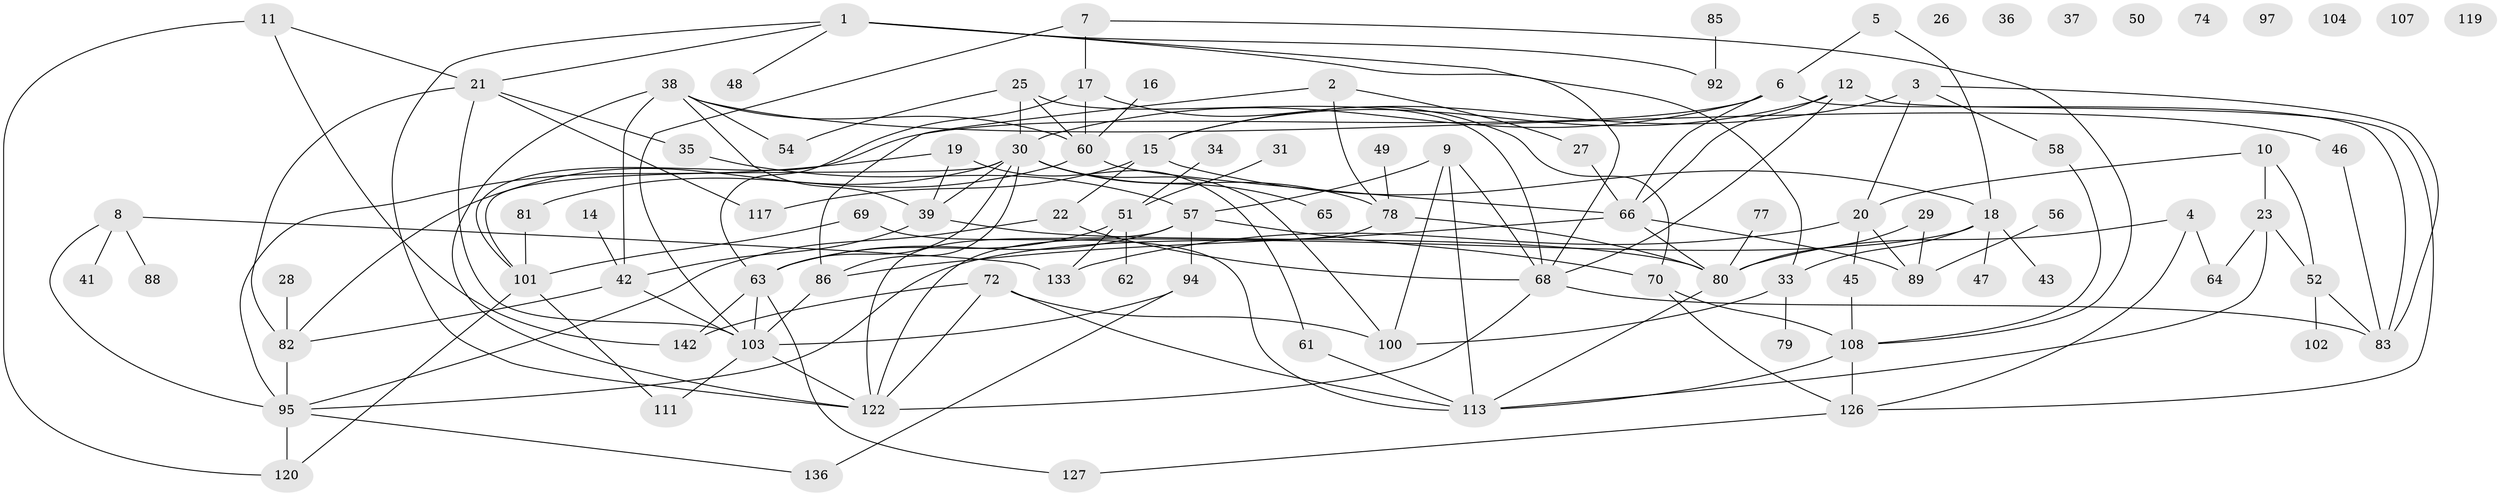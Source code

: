 // Generated by graph-tools (version 1.1) at 2025/23/03/03/25 07:23:29]
// undirected, 96 vertices, 153 edges
graph export_dot {
graph [start="1"]
  node [color=gray90,style=filled];
  1 [super="+40"];
  2 [super="+32"];
  3 [super="+139"];
  4 [super="+59"];
  5;
  6 [super="+13"];
  7;
  8 [super="+114"];
  9;
  10 [super="+73"];
  11 [super="+135"];
  12 [super="+124"];
  14;
  15 [super="+53"];
  16 [super="+98"];
  17 [super="+123"];
  18 [super="+144"];
  19;
  20 [super="+90"];
  21 [super="+24"];
  22 [super="+71"];
  23 [super="+44"];
  25 [super="+110"];
  26;
  27;
  28;
  29;
  30 [super="+105"];
  31;
  33 [super="+130"];
  34;
  35 [super="+112"];
  36;
  37;
  38 [super="+84"];
  39 [super="+75"];
  41;
  42 [super="+87"];
  43;
  45;
  46;
  47;
  48 [super="+134"];
  49;
  50;
  51 [super="+55"];
  52 [super="+140"];
  54 [super="+99"];
  56;
  57 [super="+67"];
  58;
  60 [super="+118"];
  61;
  62;
  63 [super="+137"];
  64 [super="+91"];
  65;
  66 [super="+138"];
  68 [super="+96"];
  69;
  70 [super="+76"];
  72;
  74;
  77;
  78 [super="+93"];
  79;
  80 [super="+128"];
  81;
  82 [super="+121"];
  83 [super="+109"];
  85;
  86 [super="+132"];
  88;
  89;
  92;
  94 [super="+106"];
  95 [super="+131"];
  97;
  100 [super="+141"];
  101 [super="+116"];
  102;
  103 [super="+125"];
  104;
  107;
  108 [super="+129"];
  111;
  113 [super="+115"];
  117;
  119;
  120;
  122;
  126 [super="+143"];
  127;
  133;
  136;
  142;
  1 -- 68;
  1 -- 21;
  1 -- 48;
  1 -- 122;
  1 -- 92;
  1 -- 33;
  2 -- 78 [weight=2];
  2 -- 27;
  2 -- 86;
  3 -- 58;
  3 -- 83;
  3 -- 20;
  3 -- 15;
  4 -- 64;
  4 -- 80;
  4 -- 126;
  5 -- 18;
  5 -- 6;
  6 -- 83;
  6 -- 66;
  6 -- 101;
  6 -- 30;
  7 -- 17;
  7 -- 103;
  7 -- 108;
  8 -- 41;
  8 -- 88;
  8 -- 95;
  8 -- 133;
  9 -- 68;
  9 -- 100;
  9 -- 57;
  9 -- 113;
  10 -- 20;
  10 -- 52;
  10 -- 23;
  11 -- 120;
  11 -- 21;
  11 -- 142;
  12 -- 66;
  12 -- 68;
  12 -- 126;
  12 -- 15;
  14 -- 42;
  15 -- 117;
  15 -- 18;
  15 -- 22;
  16 -- 60;
  17 -- 60;
  17 -- 63;
  17 -- 70;
  18 -- 43;
  18 -- 47;
  18 -- 95;
  18 -- 33;
  19 -- 39;
  19 -- 61;
  19 -- 95;
  20 -- 89;
  20 -- 133;
  20 -- 45;
  21 -- 103;
  21 -- 117;
  21 -- 35;
  21 -- 82;
  22 -- 95;
  22 -- 68;
  23 -- 113;
  23 -- 64;
  23 -- 52;
  25 -- 68;
  25 -- 54;
  25 -- 30;
  25 -- 60;
  27 -- 66;
  28 -- 82;
  29 -- 89;
  29 -- 80;
  30 -- 63;
  30 -- 65;
  30 -- 100;
  30 -- 39;
  30 -- 86;
  30 -- 82;
  30 -- 101;
  30 -- 78;
  31 -- 51;
  33 -- 79;
  33 -- 100;
  34 -- 51;
  35 -- 57;
  38 -- 54;
  38 -- 39;
  38 -- 122;
  38 -- 42;
  38 -- 46;
  38 -- 60;
  39 -- 80;
  39 -- 42;
  42 -- 103;
  42 -- 82;
  45 -- 108;
  46 -- 83;
  49 -- 78;
  51 -- 63;
  51 -- 133;
  51 -- 62;
  52 -- 83;
  52 -- 102;
  56 -- 89;
  57 -- 70;
  57 -- 122;
  57 -- 63;
  57 -- 94;
  58 -- 108;
  60 -- 66;
  60 -- 81;
  61 -- 113;
  63 -- 127;
  63 -- 142;
  63 -- 103;
  66 -- 89;
  66 -- 80;
  66 -- 86;
  68 -- 83;
  68 -- 122;
  69 -- 113;
  69 -- 101;
  70 -- 126;
  70 -- 108;
  72 -- 100;
  72 -- 113;
  72 -- 122;
  72 -- 142;
  77 -- 80;
  78 -- 122;
  78 -- 80;
  80 -- 113;
  81 -- 101;
  82 -- 95 [weight=2];
  85 -- 92;
  86 -- 103;
  94 -- 136;
  94 -- 103;
  95 -- 120;
  95 -- 136;
  101 -- 111;
  101 -- 120;
  103 -- 111;
  103 -- 122;
  108 -- 113;
  108 -- 126;
  126 -- 127;
}
